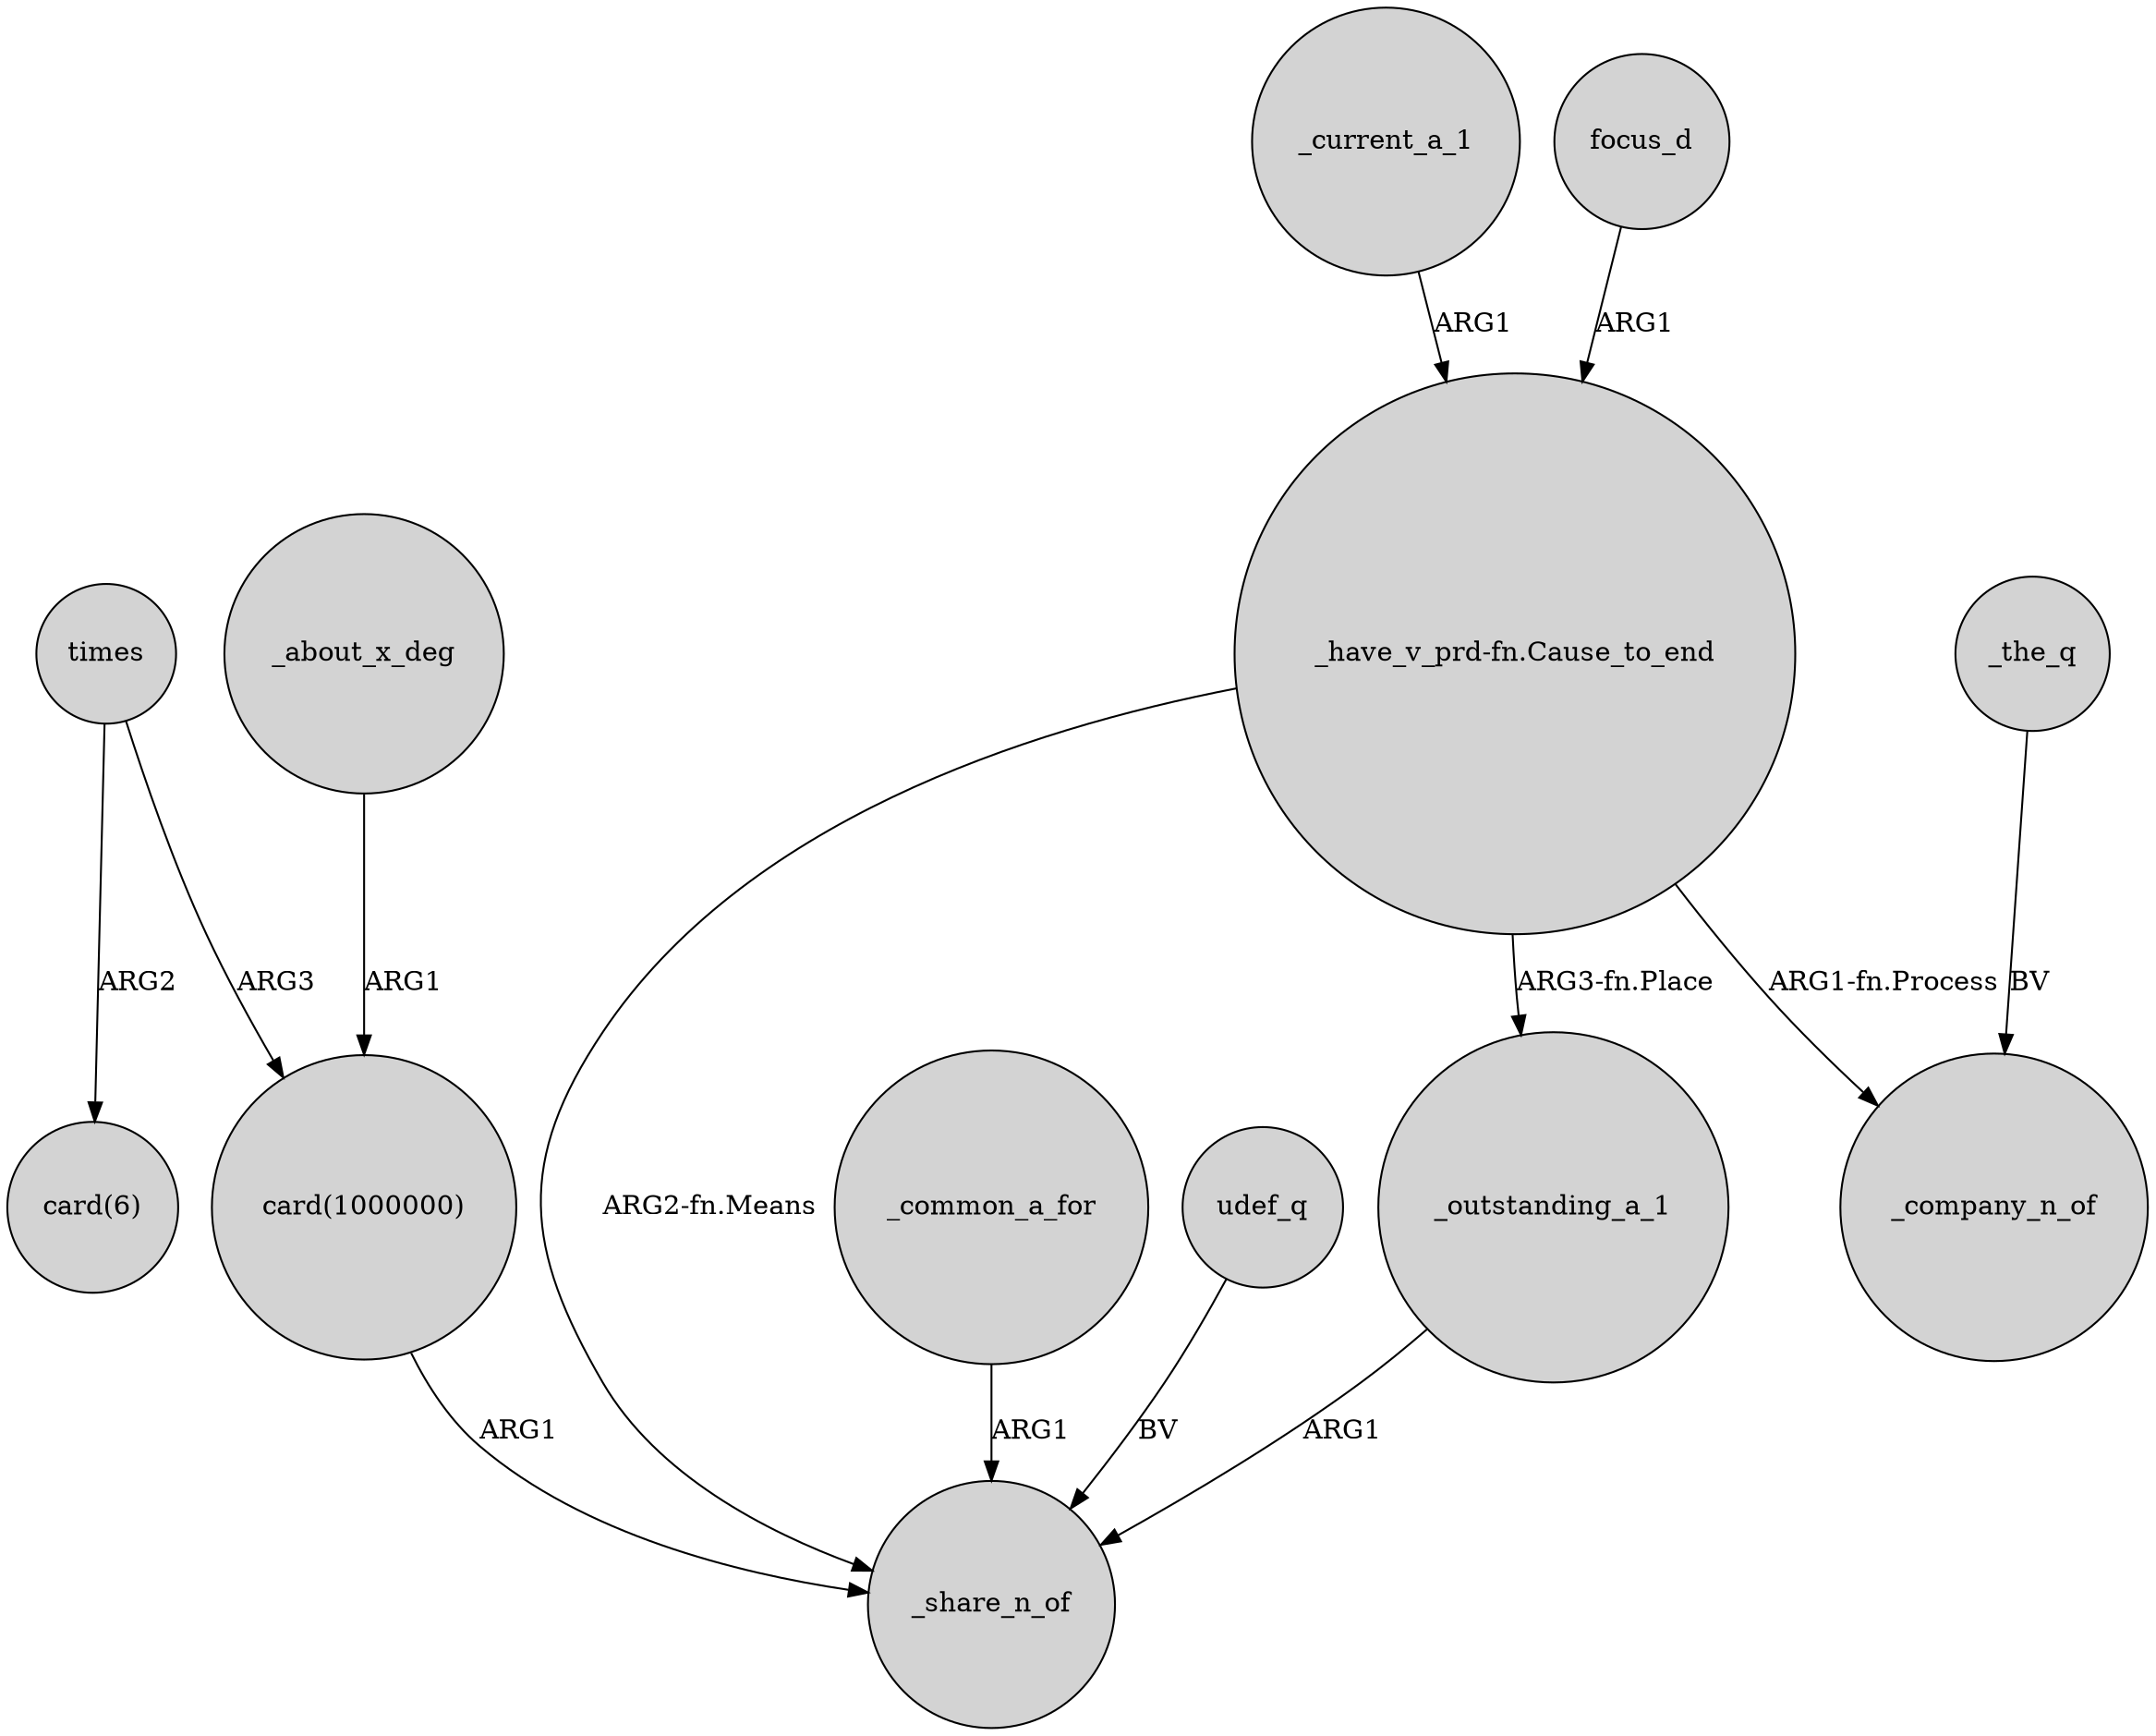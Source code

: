 digraph {
	node [shape=circle style=filled]
	times -> "card(6)" [label=ARG2]
	times -> "card(1000000)" [label=ARG3]
	"_have_v_prd-fn.Cause_to_end" -> _company_n_of [label="ARG1-fn.Process"]
	_common_a_for -> _share_n_of [label=ARG1]
	udef_q -> _share_n_of [label=BV]
	_current_a_1 -> "_have_v_prd-fn.Cause_to_end" [label=ARG1]
	_the_q -> _company_n_of [label=BV]
	"_have_v_prd-fn.Cause_to_end" -> _share_n_of [label="ARG2-fn.Means"]
	_outstanding_a_1 -> _share_n_of [label=ARG1]
	"card(1000000)" -> _share_n_of [label=ARG1]
	focus_d -> "_have_v_prd-fn.Cause_to_end" [label=ARG1]
	_about_x_deg -> "card(1000000)" [label=ARG1]
	"_have_v_prd-fn.Cause_to_end" -> _outstanding_a_1 [label="ARG3-fn.Place"]
}
